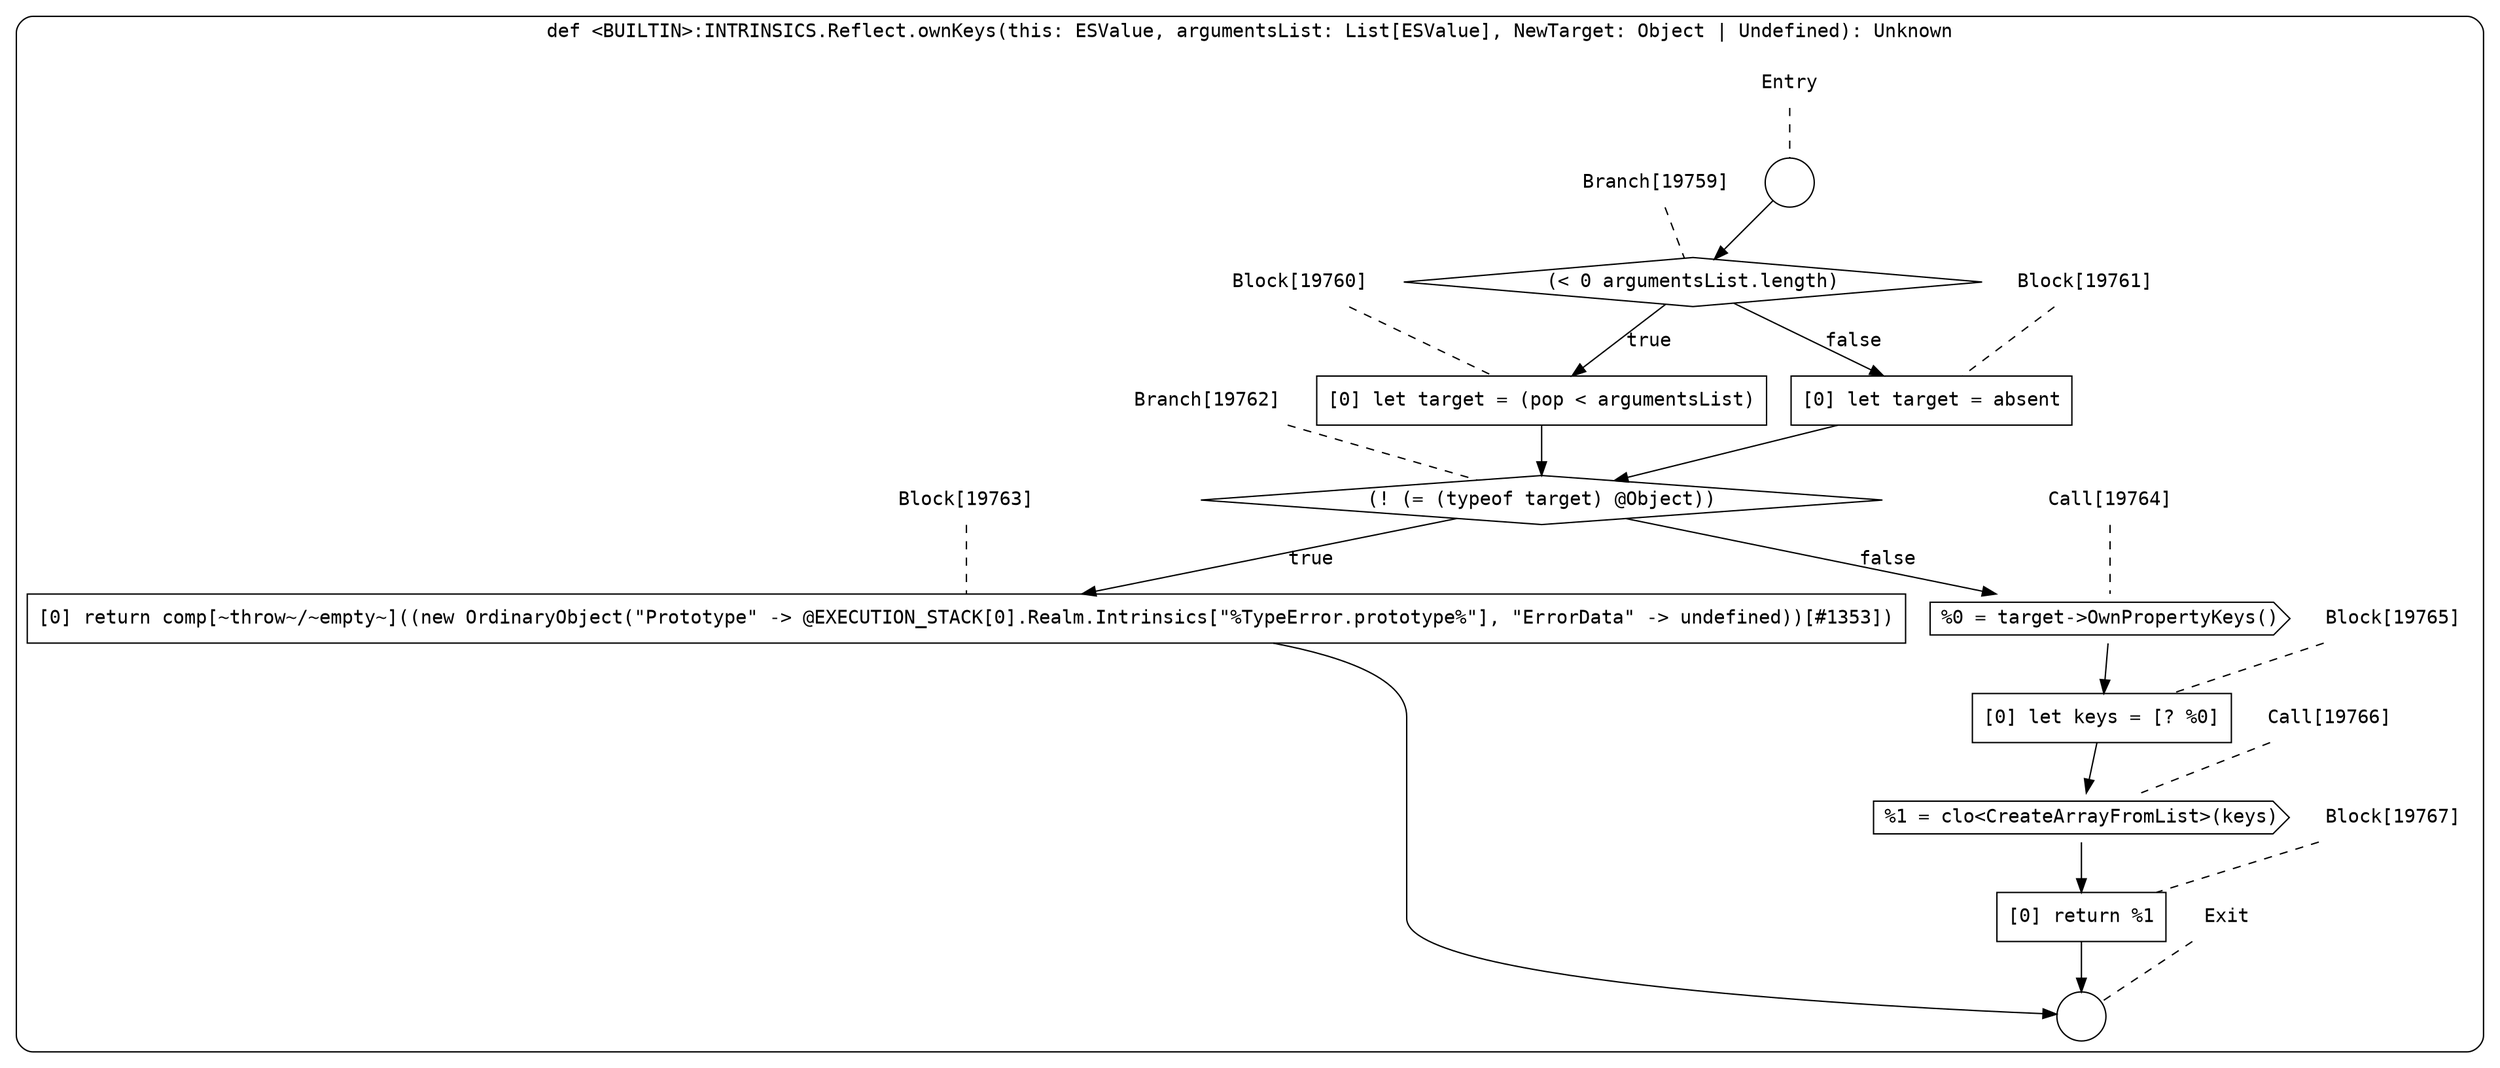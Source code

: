 digraph {
  graph [fontname = "Consolas"]
  node [fontname = "Consolas"]
  edge [fontname = "Consolas"]
  subgraph cluster2655 {
    label = "def <BUILTIN>:INTRINSICS.Reflect.ownKeys(this: ESValue, argumentsList: List[ESValue], NewTarget: Object | Undefined): Unknown"
    style = rounded
    cluster2655_entry_name [shape=none, label=<<font color="black">Entry</font>>]
    cluster2655_entry_name -> cluster2655_entry [arrowhead=none, color="black", style=dashed]
    cluster2655_entry [shape=circle label=" " color="black" fillcolor="white" style=filled]
    cluster2655_entry -> node19759 [color="black"]
    cluster2655_exit_name [shape=none, label=<<font color="black">Exit</font>>]
    cluster2655_exit_name -> cluster2655_exit [arrowhead=none, color="black", style=dashed]
    cluster2655_exit [shape=circle label=" " color="black" fillcolor="white" style=filled]
    node19759_name [shape=none, label=<<font color="black">Branch[19759]</font>>]
    node19759_name -> node19759 [arrowhead=none, color="black", style=dashed]
    node19759 [shape=diamond, label=<<font color="black">(&lt; 0 argumentsList.length)</font>> color="black" fillcolor="white", style=filled]
    node19759 -> node19760 [label=<<font color="black">true</font>> color="black"]
    node19759 -> node19761 [label=<<font color="black">false</font>> color="black"]
    node19760_name [shape=none, label=<<font color="black">Block[19760]</font>>]
    node19760_name -> node19760 [arrowhead=none, color="black", style=dashed]
    node19760 [shape=box, label=<<font color="black">[0] let target = (pop &lt; argumentsList)<BR ALIGN="LEFT"/></font>> color="black" fillcolor="white", style=filled]
    node19760 -> node19762 [color="black"]
    node19761_name [shape=none, label=<<font color="black">Block[19761]</font>>]
    node19761_name -> node19761 [arrowhead=none, color="black", style=dashed]
    node19761 [shape=box, label=<<font color="black">[0] let target = absent<BR ALIGN="LEFT"/></font>> color="black" fillcolor="white", style=filled]
    node19761 -> node19762 [color="black"]
    node19762_name [shape=none, label=<<font color="black">Branch[19762]</font>>]
    node19762_name -> node19762 [arrowhead=none, color="black", style=dashed]
    node19762 [shape=diamond, label=<<font color="black">(! (= (typeof target) @Object))</font>> color="black" fillcolor="white", style=filled]
    node19762 -> node19763 [label=<<font color="black">true</font>> color="black"]
    node19762 -> node19764 [label=<<font color="black">false</font>> color="black"]
    node19763_name [shape=none, label=<<font color="black">Block[19763]</font>>]
    node19763_name -> node19763 [arrowhead=none, color="black", style=dashed]
    node19763 [shape=box, label=<<font color="black">[0] return comp[~throw~/~empty~]((new OrdinaryObject(&quot;Prototype&quot; -&gt; @EXECUTION_STACK[0].Realm.Intrinsics[&quot;%TypeError.prototype%&quot;], &quot;ErrorData&quot; -&gt; undefined))[#1353])<BR ALIGN="LEFT"/></font>> color="black" fillcolor="white", style=filled]
    node19763 -> cluster2655_exit [color="black"]
    node19764_name [shape=none, label=<<font color="black">Call[19764]</font>>]
    node19764_name -> node19764 [arrowhead=none, color="black", style=dashed]
    node19764 [shape=cds, label=<<font color="black">%0 = target-&gt;OwnPropertyKeys()</font>> color="black" fillcolor="white", style=filled]
    node19764 -> node19765 [color="black"]
    node19765_name [shape=none, label=<<font color="black">Block[19765]</font>>]
    node19765_name -> node19765 [arrowhead=none, color="black", style=dashed]
    node19765 [shape=box, label=<<font color="black">[0] let keys = [? %0]<BR ALIGN="LEFT"/></font>> color="black" fillcolor="white", style=filled]
    node19765 -> node19766 [color="black"]
    node19766_name [shape=none, label=<<font color="black">Call[19766]</font>>]
    node19766_name -> node19766 [arrowhead=none, color="black", style=dashed]
    node19766 [shape=cds, label=<<font color="black">%1 = clo&lt;CreateArrayFromList&gt;(keys)</font>> color="black" fillcolor="white", style=filled]
    node19766 -> node19767 [color="black"]
    node19767_name [shape=none, label=<<font color="black">Block[19767]</font>>]
    node19767_name -> node19767 [arrowhead=none, color="black", style=dashed]
    node19767 [shape=box, label=<<font color="black">[0] return %1<BR ALIGN="LEFT"/></font>> color="black" fillcolor="white", style=filled]
    node19767 -> cluster2655_exit [color="black"]
  }
}